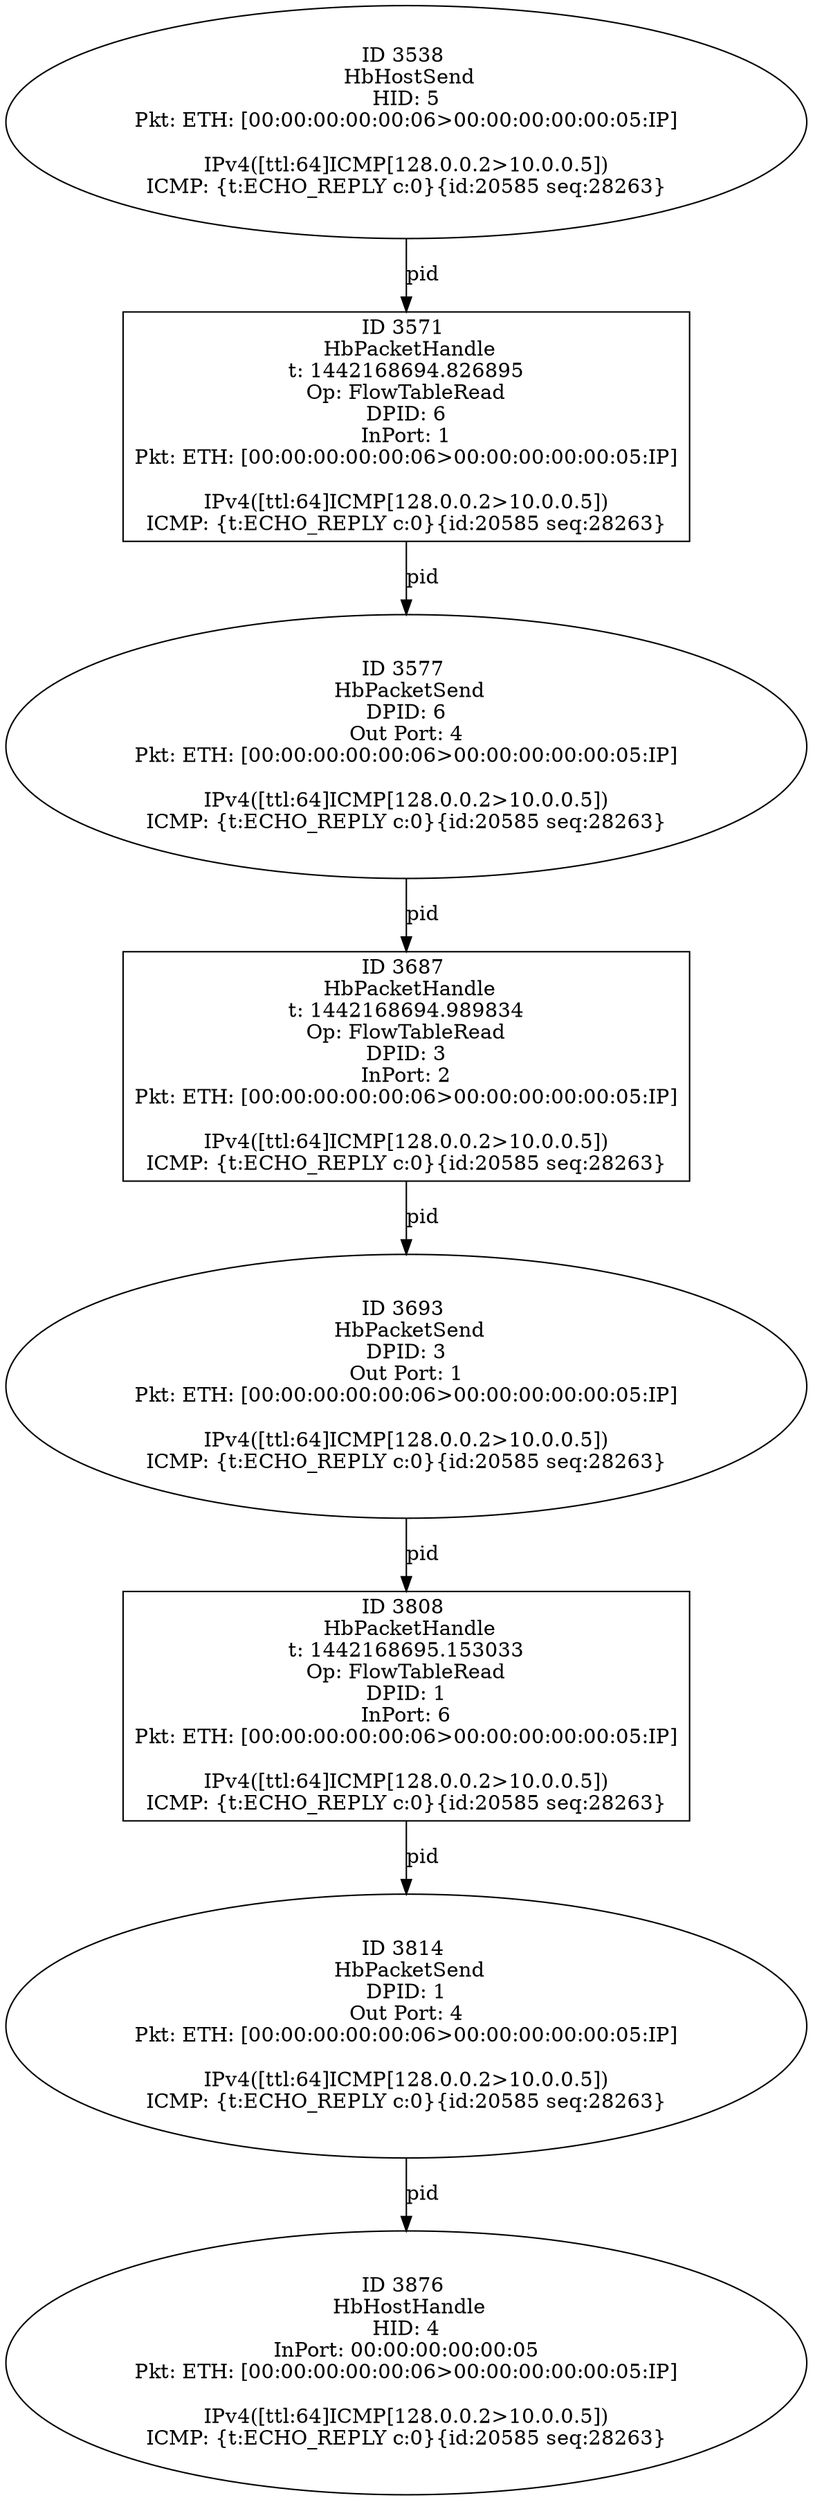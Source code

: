 strict digraph G {
3808 [shape=box, event=<hb_events.HbPacketHandle object at 0x1079a3390>, label="ID 3808 
 HbPacketHandle
t: 1442168695.153033
Op: FlowTableRead
DPID: 1
InPort: 6
Pkt: ETH: [00:00:00:00:00:06>00:00:00:00:00:05:IP]

IPv4([ttl:64]ICMP[128.0.0.2>10.0.0.5])
ICMP: {t:ECHO_REPLY c:0}{id:20585 seq:28263}"];
3876 [shape=oval, event=<hb_events.HbHostHandle object at 0x1079e7850>, label="ID 3876 
 HbHostHandle
HID: 4
InPort: 00:00:00:00:00:05
Pkt: ETH: [00:00:00:00:00:06>00:00:00:00:00:05:IP]

IPv4([ttl:64]ICMP[128.0.0.2>10.0.0.5])
ICMP: {t:ECHO_REPLY c:0}{id:20585 seq:28263}"];
3814 [shape=oval, event=<hb_events.HbPacketSend object at 0x1079aa810>, label="ID 3814 
 HbPacketSend
DPID: 1
Out Port: 4
Pkt: ETH: [00:00:00:00:00:06>00:00:00:00:00:05:IP]

IPv4([ttl:64]ICMP[128.0.0.2>10.0.0.5])
ICMP: {t:ECHO_REPLY c:0}{id:20585 seq:28263}"];
3687 [shape=box, event=<hb_events.HbPacketHandle object at 0x107945250>, label="ID 3687 
 HbPacketHandle
t: 1442168694.989834
Op: FlowTableRead
DPID: 3
InPort: 2
Pkt: ETH: [00:00:00:00:00:06>00:00:00:00:00:05:IP]

IPv4([ttl:64]ICMP[128.0.0.2>10.0.0.5])
ICMP: {t:ECHO_REPLY c:0}{id:20585 seq:28263}"];
3693 [shape=oval, event=<hb_events.HbPacketSend object at 0x107945d50>, label="ID 3693 
 HbPacketSend
DPID: 3
Out Port: 1
Pkt: ETH: [00:00:00:00:00:06>00:00:00:00:00:05:IP]

IPv4([ttl:64]ICMP[128.0.0.2>10.0.0.5])
ICMP: {t:ECHO_REPLY c:0}{id:20585 seq:28263}"];
3538 [shape=oval, event=<hb_events.HbHostSend object at 0x1078bb250>, label="ID 3538 
 HbHostSend
HID: 5
Pkt: ETH: [00:00:00:00:00:06>00:00:00:00:00:05:IP]

IPv4([ttl:64]ICMP[128.0.0.2>10.0.0.5])
ICMP: {t:ECHO_REPLY c:0}{id:20585 seq:28263}"];
3571 [shape=box, event=<hb_events.HbPacketHandle object at 0x1078dc690>, label="ID 3571 
 HbPacketHandle
t: 1442168694.826895
Op: FlowTableRead
DPID: 6
InPort: 1
Pkt: ETH: [00:00:00:00:00:06>00:00:00:00:00:05:IP]

IPv4([ttl:64]ICMP[128.0.0.2>10.0.0.5])
ICMP: {t:ECHO_REPLY c:0}{id:20585 seq:28263}"];
3577 [shape=oval, event=<hb_events.HbPacketSend object at 0x1078dc910>, label="ID 3577 
 HbPacketSend
DPID: 6
Out Port: 4
Pkt: ETH: [00:00:00:00:00:06>00:00:00:00:00:05:IP]

IPv4([ttl:64]ICMP[128.0.0.2>10.0.0.5])
ICMP: {t:ECHO_REPLY c:0}{id:20585 seq:28263}"];
3808 -> 3814  [rel=pid, label=pid];
3814 -> 3876  [rel=pid, label=pid];
3687 -> 3693  [rel=pid, label=pid];
3693 -> 3808  [rel=pid, label=pid];
3538 -> 3571  [rel=pid, label=pid];
3571 -> 3577  [rel=pid, label=pid];
3577 -> 3687  [rel=pid, label=pid];
}
